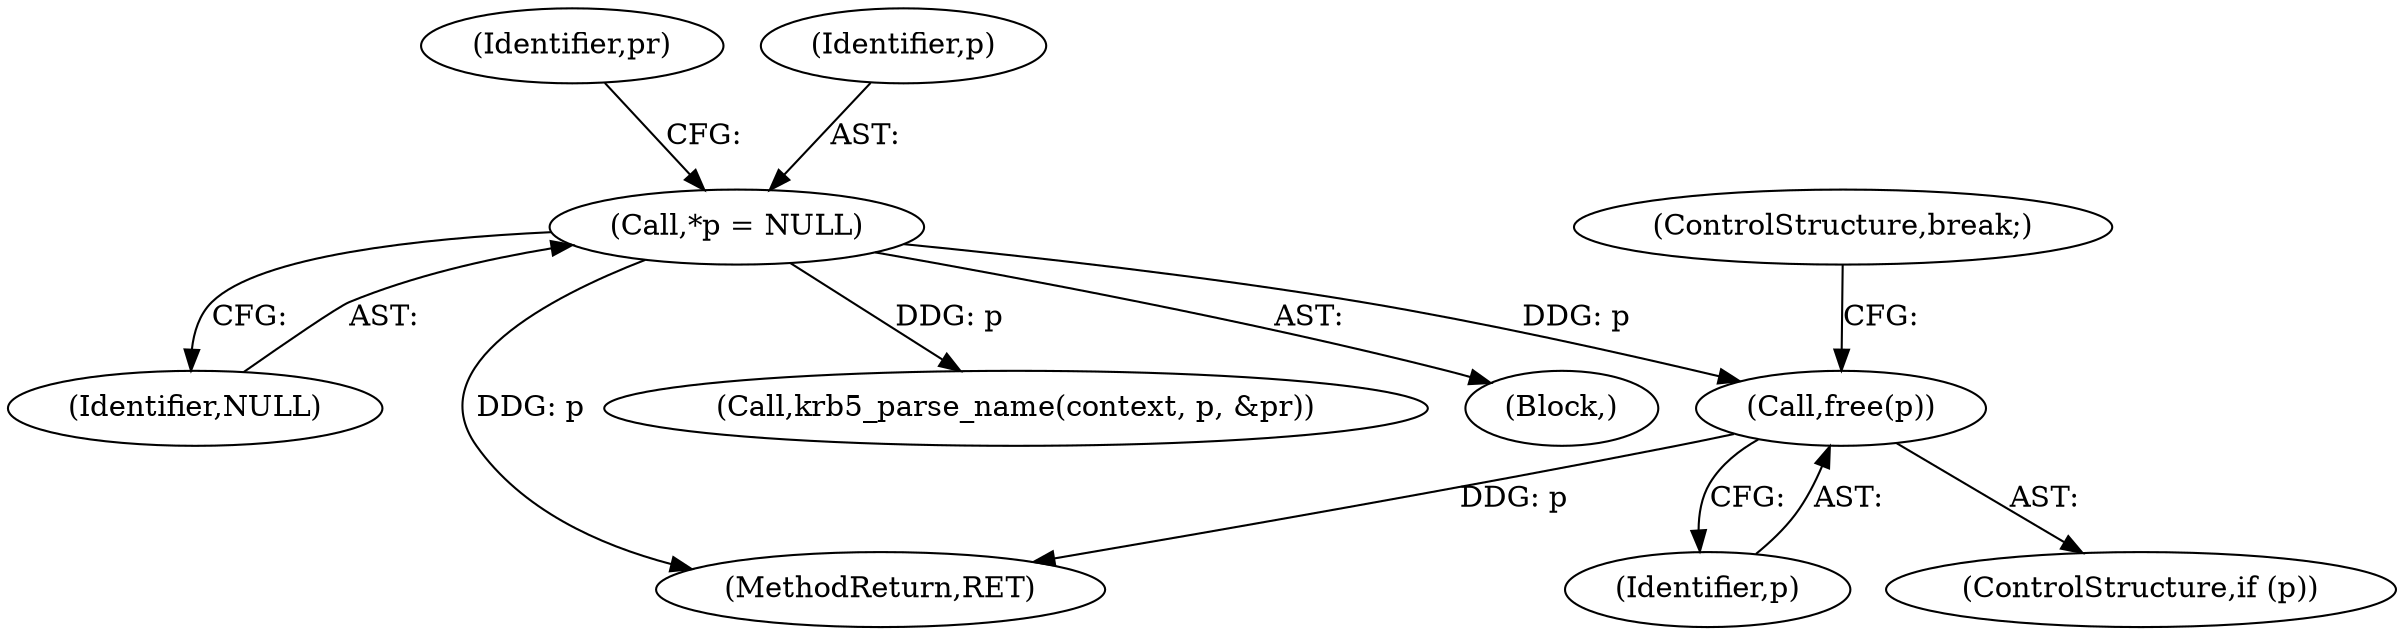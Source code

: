 digraph "0_krb5_a197e92349a4aa2141b5dff12e9dd44c2a2166e3@API" {
"1000160" [label="(Call,free(p))"];
"1000107" [label="(Call,*p = NULL)"];
"1000109" [label="(Identifier,NULL)"];
"1000112" [label="(Identifier,pr)"];
"1000107" [label="(Call,*p = NULL)"];
"1000177" [label="(Call,krb5_parse_name(context, p, &pr))"];
"1000108" [label="(Identifier,p)"];
"1000217" [label="(MethodReturn,RET)"];
"1000104" [label="(Block,)"];
"1000162" [label="(ControlStructure,break;)"];
"1000161" [label="(Identifier,p)"];
"1000158" [label="(ControlStructure,if (p))"];
"1000160" [label="(Call,free(p))"];
"1000160" -> "1000158"  [label="AST: "];
"1000160" -> "1000161"  [label="CFG: "];
"1000161" -> "1000160"  [label="AST: "];
"1000162" -> "1000160"  [label="CFG: "];
"1000160" -> "1000217"  [label="DDG: p"];
"1000107" -> "1000160"  [label="DDG: p"];
"1000107" -> "1000104"  [label="AST: "];
"1000107" -> "1000109"  [label="CFG: "];
"1000108" -> "1000107"  [label="AST: "];
"1000109" -> "1000107"  [label="AST: "];
"1000112" -> "1000107"  [label="CFG: "];
"1000107" -> "1000217"  [label="DDG: p"];
"1000107" -> "1000177"  [label="DDG: p"];
}
